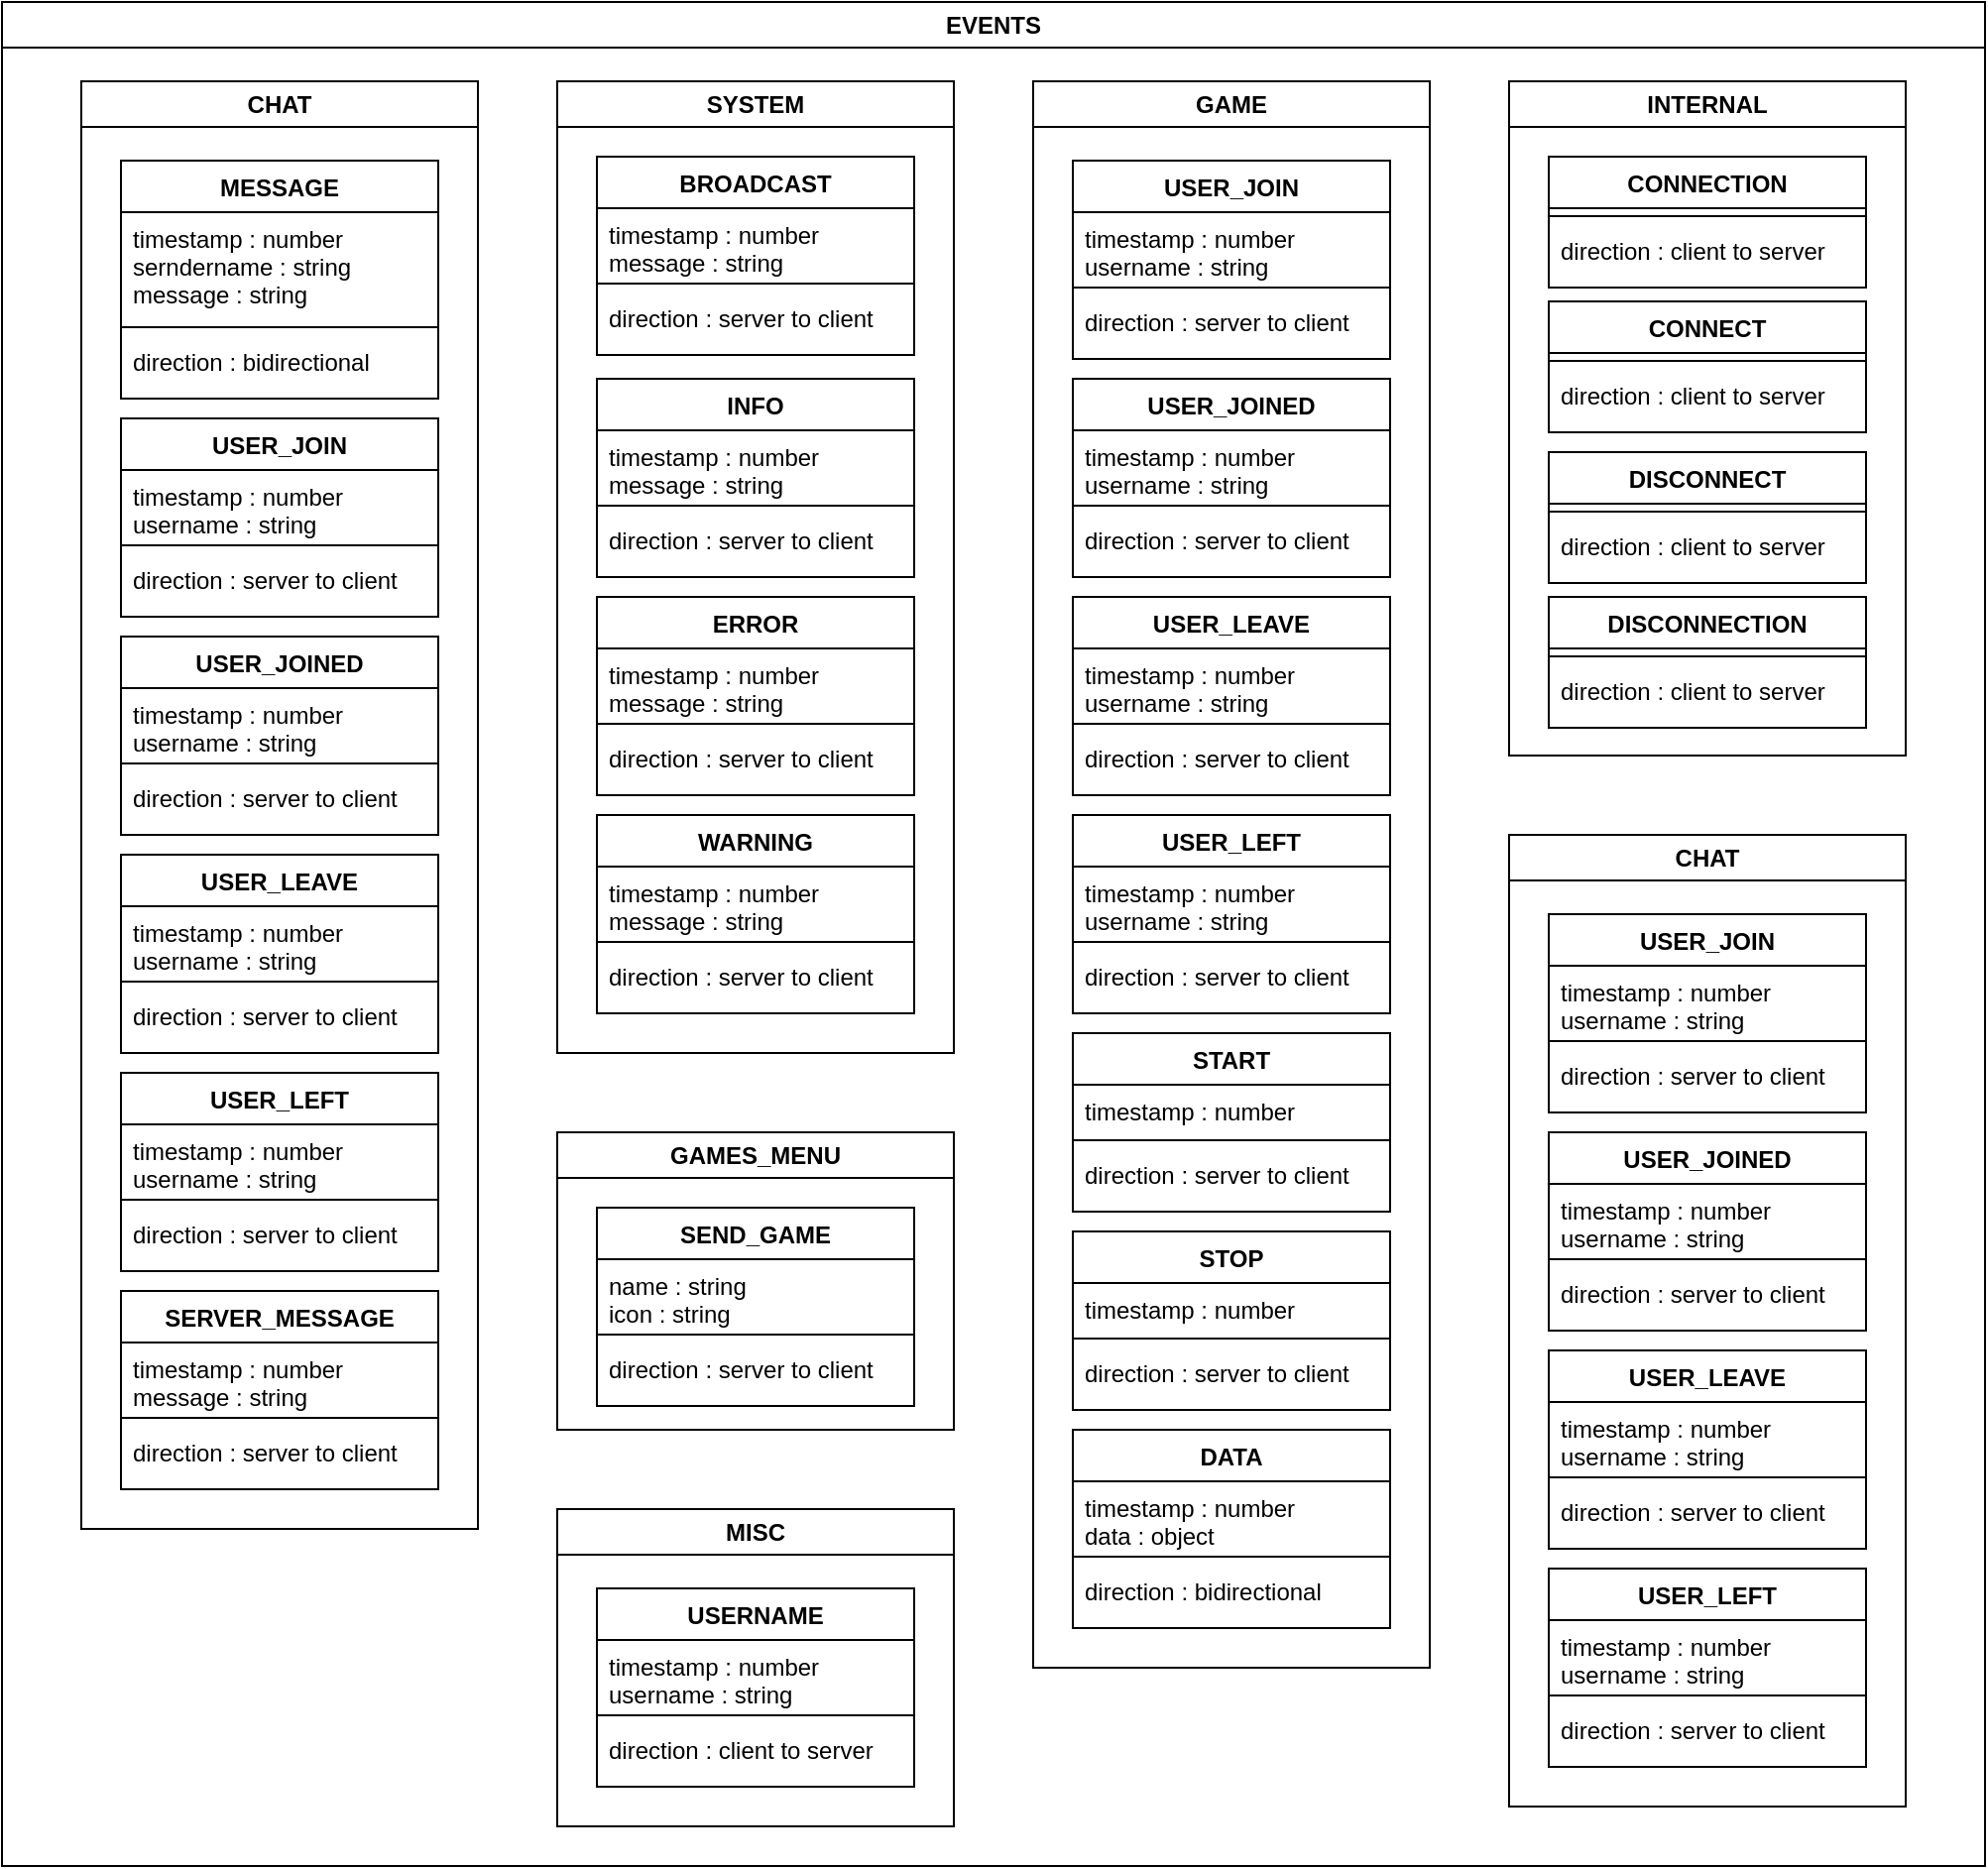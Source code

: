 <mxfile>
    <diagram id="11usCV_BxTx4HH2DjiwS" name="Page-1">
        <mxGraphModel dx="1553" dy="678" grid="1" gridSize="10" guides="1" tooltips="1" connect="1" arrows="1" fold="1" page="1" pageScale="1" pageWidth="850" pageHeight="1100" math="0" shadow="0">
            <root>
                <mxCell id="0"/>
                <mxCell id="1" parent="0"/>
                <mxCell id="2" value="EVENTS" style="swimlane;whiteSpace=wrap;html=1;" parent="1" vertex="1">
                    <mxGeometry x="40" y="40" width="1000" height="940" as="geometry">
                        <mxRectangle x="80" y="40" width="90" height="30" as="alternateBounds"/>
                    </mxGeometry>
                </mxCell>
                <mxCell id="3" value="CHAT" style="swimlane;whiteSpace=wrap;html=1;" parent="2" vertex="1">
                    <mxGeometry x="40" y="40" width="200" height="730" as="geometry"/>
                </mxCell>
                <mxCell id="9" value="MESSAGE" style="swimlane;fontStyle=1;align=center;verticalAlign=top;childLayout=stackLayout;horizontal=1;startSize=26;horizontalStack=0;resizeParent=1;resizeParentMax=0;resizeLast=0;collapsible=1;marginBottom=0;" parent="3" vertex="1">
                    <mxGeometry x="20" y="40" width="160" height="120" as="geometry"/>
                </mxCell>
                <mxCell id="10" value="timestamp : number&#10;serndername : string&#10;message : string" style="text;strokeColor=none;fillColor=none;align=left;verticalAlign=top;spacingLeft=4;spacingRight=4;overflow=hidden;rotatable=0;points=[[0,0.5],[1,0.5]];portConstraint=eastwest;" parent="9" vertex="1">
                    <mxGeometry y="26" width="160" height="54" as="geometry"/>
                </mxCell>
                <mxCell id="11" value="" style="line;strokeWidth=1;fillColor=none;align=left;verticalAlign=middle;spacingTop=-1;spacingLeft=3;spacingRight=3;rotatable=0;labelPosition=right;points=[];portConstraint=eastwest;strokeColor=inherit;" parent="9" vertex="1">
                    <mxGeometry y="80" width="160" height="8" as="geometry"/>
                </mxCell>
                <mxCell id="12" value="direction : bidirectional&#10;" style="text;strokeColor=none;fillColor=none;align=left;verticalAlign=top;spacingLeft=4;spacingRight=4;overflow=hidden;rotatable=0;points=[[0,0.5],[1,0.5]];portConstraint=eastwest;" parent="9" vertex="1">
                    <mxGeometry y="88" width="160" height="32" as="geometry"/>
                </mxCell>
                <mxCell id="13" value="USER_JOIN" style="swimlane;fontStyle=1;align=center;verticalAlign=top;childLayout=stackLayout;horizontal=1;startSize=26;horizontalStack=0;resizeParent=1;resizeParentMax=0;resizeLast=0;collapsible=1;marginBottom=0;" parent="3" vertex="1">
                    <mxGeometry x="20" y="170" width="160" height="100" as="geometry"/>
                </mxCell>
                <mxCell id="14" value="timestamp : number&#10;username : string" style="text;strokeColor=none;fillColor=none;align=left;verticalAlign=top;spacingLeft=4;spacingRight=4;overflow=hidden;rotatable=0;points=[[0,0.5],[1,0.5]];portConstraint=eastwest;" parent="13" vertex="1">
                    <mxGeometry y="26" width="160" height="34" as="geometry"/>
                </mxCell>
                <mxCell id="15" value="" style="line;strokeWidth=1;fillColor=none;align=left;verticalAlign=middle;spacingTop=-1;spacingLeft=3;spacingRight=3;rotatable=0;labelPosition=right;points=[];portConstraint=eastwest;strokeColor=inherit;" parent="13" vertex="1">
                    <mxGeometry y="60" width="160" height="8" as="geometry"/>
                </mxCell>
                <mxCell id="16" value="direction : server to client&#10;" style="text;strokeColor=none;fillColor=none;align=left;verticalAlign=top;spacingLeft=4;spacingRight=4;overflow=hidden;rotatable=0;points=[[0,0.5],[1,0.5]];portConstraint=eastwest;" parent="13" vertex="1">
                    <mxGeometry y="68" width="160" height="32" as="geometry"/>
                </mxCell>
                <mxCell id="17" value="USER_JOINED" style="swimlane;fontStyle=1;align=center;verticalAlign=top;childLayout=stackLayout;horizontal=1;startSize=26;horizontalStack=0;resizeParent=1;resizeParentMax=0;resizeLast=0;collapsible=1;marginBottom=0;" parent="3" vertex="1">
                    <mxGeometry x="20" y="280" width="160" height="100" as="geometry"/>
                </mxCell>
                <mxCell id="18" value="timestamp : number&#10;username : string" style="text;strokeColor=none;fillColor=none;align=left;verticalAlign=top;spacingLeft=4;spacingRight=4;overflow=hidden;rotatable=0;points=[[0,0.5],[1,0.5]];portConstraint=eastwest;" parent="17" vertex="1">
                    <mxGeometry y="26" width="160" height="34" as="geometry"/>
                </mxCell>
                <mxCell id="19" value="" style="line;strokeWidth=1;fillColor=none;align=left;verticalAlign=middle;spacingTop=-1;spacingLeft=3;spacingRight=3;rotatable=0;labelPosition=right;points=[];portConstraint=eastwest;strokeColor=inherit;" parent="17" vertex="1">
                    <mxGeometry y="60" width="160" height="8" as="geometry"/>
                </mxCell>
                <mxCell id="20" value="direction : server to client&#10;" style="text;strokeColor=none;fillColor=none;align=left;verticalAlign=top;spacingLeft=4;spacingRight=4;overflow=hidden;rotatable=0;points=[[0,0.5],[1,0.5]];portConstraint=eastwest;" parent="17" vertex="1">
                    <mxGeometry y="68" width="160" height="32" as="geometry"/>
                </mxCell>
                <mxCell id="21" value="USER_LEAVE" style="swimlane;fontStyle=1;align=center;verticalAlign=top;childLayout=stackLayout;horizontal=1;startSize=26;horizontalStack=0;resizeParent=1;resizeParentMax=0;resizeLast=0;collapsible=1;marginBottom=0;" parent="3" vertex="1">
                    <mxGeometry x="20" y="390" width="160" height="100" as="geometry"/>
                </mxCell>
                <mxCell id="22" value="timestamp : number&#10;username : string" style="text;strokeColor=none;fillColor=none;align=left;verticalAlign=top;spacingLeft=4;spacingRight=4;overflow=hidden;rotatable=0;points=[[0,0.5],[1,0.5]];portConstraint=eastwest;" parent="21" vertex="1">
                    <mxGeometry y="26" width="160" height="34" as="geometry"/>
                </mxCell>
                <mxCell id="23" value="" style="line;strokeWidth=1;fillColor=none;align=left;verticalAlign=middle;spacingTop=-1;spacingLeft=3;spacingRight=3;rotatable=0;labelPosition=right;points=[];portConstraint=eastwest;strokeColor=inherit;" parent="21" vertex="1">
                    <mxGeometry y="60" width="160" height="8" as="geometry"/>
                </mxCell>
                <mxCell id="24" value="direction : server to client&#10;" style="text;strokeColor=none;fillColor=none;align=left;verticalAlign=top;spacingLeft=4;spacingRight=4;overflow=hidden;rotatable=0;points=[[0,0.5],[1,0.5]];portConstraint=eastwest;" parent="21" vertex="1">
                    <mxGeometry y="68" width="160" height="32" as="geometry"/>
                </mxCell>
                <mxCell id="25" value="USER_LEFT" style="swimlane;fontStyle=1;align=center;verticalAlign=top;childLayout=stackLayout;horizontal=1;startSize=26;horizontalStack=0;resizeParent=1;resizeParentMax=0;resizeLast=0;collapsible=1;marginBottom=0;" parent="3" vertex="1">
                    <mxGeometry x="20" y="500" width="160" height="100" as="geometry"/>
                </mxCell>
                <mxCell id="26" value="timestamp : number&#10;username : string" style="text;strokeColor=none;fillColor=none;align=left;verticalAlign=top;spacingLeft=4;spacingRight=4;overflow=hidden;rotatable=0;points=[[0,0.5],[1,0.5]];portConstraint=eastwest;" parent="25" vertex="1">
                    <mxGeometry y="26" width="160" height="34" as="geometry"/>
                </mxCell>
                <mxCell id="27" value="" style="line;strokeWidth=1;fillColor=none;align=left;verticalAlign=middle;spacingTop=-1;spacingLeft=3;spacingRight=3;rotatable=0;labelPosition=right;points=[];portConstraint=eastwest;strokeColor=inherit;" parent="25" vertex="1">
                    <mxGeometry y="60" width="160" height="8" as="geometry"/>
                </mxCell>
                <mxCell id="28" value="direction : server to client&#10;" style="text;strokeColor=none;fillColor=none;align=left;verticalAlign=top;spacingLeft=4;spacingRight=4;overflow=hidden;rotatable=0;points=[[0,0.5],[1,0.5]];portConstraint=eastwest;" parent="25" vertex="1">
                    <mxGeometry y="68" width="160" height="32" as="geometry"/>
                </mxCell>
                <mxCell id="98" value="SERVER_MESSAGE" style="swimlane;fontStyle=1;align=center;verticalAlign=top;childLayout=stackLayout;horizontal=1;startSize=26;horizontalStack=0;resizeParent=1;resizeParentMax=0;resizeLast=0;collapsible=1;marginBottom=0;" parent="3" vertex="1">
                    <mxGeometry x="20" y="610" width="160" height="100" as="geometry"/>
                </mxCell>
                <mxCell id="99" value="timestamp : number&#10;message : string" style="text;strokeColor=none;fillColor=none;align=left;verticalAlign=top;spacingLeft=4;spacingRight=4;overflow=hidden;rotatable=0;points=[[0,0.5],[1,0.5]];portConstraint=eastwest;" parent="98" vertex="1">
                    <mxGeometry y="26" width="160" height="34" as="geometry"/>
                </mxCell>
                <mxCell id="100" value="" style="line;strokeWidth=1;fillColor=none;align=left;verticalAlign=middle;spacingTop=-1;spacingLeft=3;spacingRight=3;rotatable=0;labelPosition=right;points=[];portConstraint=eastwest;strokeColor=inherit;" parent="98" vertex="1">
                    <mxGeometry y="60" width="160" height="8" as="geometry"/>
                </mxCell>
                <mxCell id="101" value="direction : server to client&#10;" style="text;strokeColor=none;fillColor=none;align=left;verticalAlign=top;spacingLeft=4;spacingRight=4;overflow=hidden;rotatable=0;points=[[0,0.5],[1,0.5]];portConstraint=eastwest;" parent="98" vertex="1">
                    <mxGeometry y="68" width="160" height="32" as="geometry"/>
                </mxCell>
                <mxCell id="4" value="SYSTEM" style="swimlane;whiteSpace=wrap;html=1;" parent="2" vertex="1">
                    <mxGeometry x="280" y="40" width="200" height="490" as="geometry"/>
                </mxCell>
                <mxCell id="45" value="BROADCAST" style="swimlane;fontStyle=1;align=center;verticalAlign=top;childLayout=stackLayout;horizontal=1;startSize=26;horizontalStack=0;resizeParent=1;resizeParentMax=0;resizeLast=0;collapsible=1;marginBottom=0;" parent="4" vertex="1">
                    <mxGeometry x="20" y="38" width="160" height="100" as="geometry"/>
                </mxCell>
                <mxCell id="46" value="timestamp : number&#10;message : string" style="text;strokeColor=none;fillColor=none;align=left;verticalAlign=top;spacingLeft=4;spacingRight=4;overflow=hidden;rotatable=0;points=[[0,0.5],[1,0.5]];portConstraint=eastwest;" parent="45" vertex="1">
                    <mxGeometry y="26" width="160" height="34" as="geometry"/>
                </mxCell>
                <mxCell id="47" value="" style="line;strokeWidth=1;fillColor=none;align=left;verticalAlign=middle;spacingTop=-1;spacingLeft=3;spacingRight=3;rotatable=0;labelPosition=right;points=[];portConstraint=eastwest;strokeColor=inherit;" parent="45" vertex="1">
                    <mxGeometry y="60" width="160" height="8" as="geometry"/>
                </mxCell>
                <mxCell id="48" value="direction : server to client&#10;" style="text;strokeColor=none;fillColor=none;align=left;verticalAlign=top;spacingLeft=4;spacingRight=4;overflow=hidden;rotatable=0;points=[[0,0.5],[1,0.5]];portConstraint=eastwest;" parent="45" vertex="1">
                    <mxGeometry y="68" width="160" height="32" as="geometry"/>
                </mxCell>
                <mxCell id="49" value="INFO" style="swimlane;fontStyle=1;align=center;verticalAlign=top;childLayout=stackLayout;horizontal=1;startSize=26;horizontalStack=0;resizeParent=1;resizeParentMax=0;resizeLast=0;collapsible=1;marginBottom=0;" parent="4" vertex="1">
                    <mxGeometry x="20" y="150" width="160" height="100" as="geometry"/>
                </mxCell>
                <mxCell id="50" value="timestamp : number&#10;message : string" style="text;strokeColor=none;fillColor=none;align=left;verticalAlign=top;spacingLeft=4;spacingRight=4;overflow=hidden;rotatable=0;points=[[0,0.5],[1,0.5]];portConstraint=eastwest;" parent="49" vertex="1">
                    <mxGeometry y="26" width="160" height="34" as="geometry"/>
                </mxCell>
                <mxCell id="51" value="" style="line;strokeWidth=1;fillColor=none;align=left;verticalAlign=middle;spacingTop=-1;spacingLeft=3;spacingRight=3;rotatable=0;labelPosition=right;points=[];portConstraint=eastwest;strokeColor=inherit;" parent="49" vertex="1">
                    <mxGeometry y="60" width="160" height="8" as="geometry"/>
                </mxCell>
                <mxCell id="52" value="direction : server to client&#10;" style="text;strokeColor=none;fillColor=none;align=left;verticalAlign=top;spacingLeft=4;spacingRight=4;overflow=hidden;rotatable=0;points=[[0,0.5],[1,0.5]];portConstraint=eastwest;" parent="49" vertex="1">
                    <mxGeometry y="68" width="160" height="32" as="geometry"/>
                </mxCell>
                <mxCell id="53" value="ERROR" style="swimlane;fontStyle=1;align=center;verticalAlign=top;childLayout=stackLayout;horizontal=1;startSize=26;horizontalStack=0;resizeParent=1;resizeParentMax=0;resizeLast=0;collapsible=1;marginBottom=0;" parent="4" vertex="1">
                    <mxGeometry x="20" y="260" width="160" height="100" as="geometry"/>
                </mxCell>
                <mxCell id="54" value="timestamp : number&#10;message : string" style="text;strokeColor=none;fillColor=none;align=left;verticalAlign=top;spacingLeft=4;spacingRight=4;overflow=hidden;rotatable=0;points=[[0,0.5],[1,0.5]];portConstraint=eastwest;" parent="53" vertex="1">
                    <mxGeometry y="26" width="160" height="34" as="geometry"/>
                </mxCell>
                <mxCell id="55" value="" style="line;strokeWidth=1;fillColor=none;align=left;verticalAlign=middle;spacingTop=-1;spacingLeft=3;spacingRight=3;rotatable=0;labelPosition=right;points=[];portConstraint=eastwest;strokeColor=inherit;" parent="53" vertex="1">
                    <mxGeometry y="60" width="160" height="8" as="geometry"/>
                </mxCell>
                <mxCell id="56" value="direction : server to client&#10;" style="text;strokeColor=none;fillColor=none;align=left;verticalAlign=top;spacingLeft=4;spacingRight=4;overflow=hidden;rotatable=0;points=[[0,0.5],[1,0.5]];portConstraint=eastwest;" parent="53" vertex="1">
                    <mxGeometry y="68" width="160" height="32" as="geometry"/>
                </mxCell>
                <mxCell id="57" value="WARNING" style="swimlane;fontStyle=1;align=center;verticalAlign=top;childLayout=stackLayout;horizontal=1;startSize=26;horizontalStack=0;resizeParent=1;resizeParentMax=0;resizeLast=0;collapsible=1;marginBottom=0;" parent="4" vertex="1">
                    <mxGeometry x="20" y="370" width="160" height="100" as="geometry"/>
                </mxCell>
                <mxCell id="58" value="timestamp : number&#10;message : string" style="text;strokeColor=none;fillColor=none;align=left;verticalAlign=top;spacingLeft=4;spacingRight=4;overflow=hidden;rotatable=0;points=[[0,0.5],[1,0.5]];portConstraint=eastwest;" parent="57" vertex="1">
                    <mxGeometry y="26" width="160" height="34" as="geometry"/>
                </mxCell>
                <mxCell id="59" value="" style="line;strokeWidth=1;fillColor=none;align=left;verticalAlign=middle;spacingTop=-1;spacingLeft=3;spacingRight=3;rotatable=0;labelPosition=right;points=[];portConstraint=eastwest;strokeColor=inherit;" parent="57" vertex="1">
                    <mxGeometry y="60" width="160" height="8" as="geometry"/>
                </mxCell>
                <mxCell id="60" value="direction : server to client&#10;" style="text;strokeColor=none;fillColor=none;align=left;verticalAlign=top;spacingLeft=4;spacingRight=4;overflow=hidden;rotatable=0;points=[[0,0.5],[1,0.5]];portConstraint=eastwest;" parent="57" vertex="1">
                    <mxGeometry y="68" width="160" height="32" as="geometry"/>
                </mxCell>
                <mxCell id="5" value="GAME" style="swimlane;whiteSpace=wrap;html=1;" parent="2" vertex="1">
                    <mxGeometry x="520" y="40" width="200" height="800" as="geometry"/>
                </mxCell>
                <mxCell id="65" value="START" style="swimlane;fontStyle=1;align=center;verticalAlign=top;childLayout=stackLayout;horizontal=1;startSize=26;horizontalStack=0;resizeParent=1;resizeParentMax=0;resizeLast=0;collapsible=1;marginBottom=0;" parent="5" vertex="1">
                    <mxGeometry x="20" y="480" width="160" height="90" as="geometry"/>
                </mxCell>
                <mxCell id="66" value="timestamp : number" style="text;strokeColor=none;fillColor=none;align=left;verticalAlign=top;spacingLeft=4;spacingRight=4;overflow=hidden;rotatable=0;points=[[0,0.5],[1,0.5]];portConstraint=eastwest;" parent="65" vertex="1">
                    <mxGeometry y="26" width="160" height="24" as="geometry"/>
                </mxCell>
                <mxCell id="67" value="" style="line;strokeWidth=1;fillColor=none;align=left;verticalAlign=middle;spacingTop=-1;spacingLeft=3;spacingRight=3;rotatable=0;labelPosition=right;points=[];portConstraint=eastwest;strokeColor=inherit;" parent="65" vertex="1">
                    <mxGeometry y="50" width="160" height="8" as="geometry"/>
                </mxCell>
                <mxCell id="68" value="direction : server to client&#10;" style="text;strokeColor=none;fillColor=none;align=left;verticalAlign=top;spacingLeft=4;spacingRight=4;overflow=hidden;rotatable=0;points=[[0,0.5],[1,0.5]];portConstraint=eastwest;" parent="65" vertex="1">
                    <mxGeometry y="58" width="160" height="32" as="geometry"/>
                </mxCell>
                <mxCell id="69" value="STOP" style="swimlane;fontStyle=1;align=center;verticalAlign=top;childLayout=stackLayout;horizontal=1;startSize=26;horizontalStack=0;resizeParent=1;resizeParentMax=0;resizeLast=0;collapsible=1;marginBottom=0;" parent="5" vertex="1">
                    <mxGeometry x="20" y="580" width="160" height="90" as="geometry"/>
                </mxCell>
                <mxCell id="70" value="timestamp : number" style="text;strokeColor=none;fillColor=none;align=left;verticalAlign=top;spacingLeft=4;spacingRight=4;overflow=hidden;rotatable=0;points=[[0,0.5],[1,0.5]];portConstraint=eastwest;" parent="69" vertex="1">
                    <mxGeometry y="26" width="160" height="24" as="geometry"/>
                </mxCell>
                <mxCell id="71" value="" style="line;strokeWidth=1;fillColor=none;align=left;verticalAlign=middle;spacingTop=-1;spacingLeft=3;spacingRight=3;rotatable=0;labelPosition=right;points=[];portConstraint=eastwest;strokeColor=inherit;" parent="69" vertex="1">
                    <mxGeometry y="50" width="160" height="8" as="geometry"/>
                </mxCell>
                <mxCell id="72" value="direction : server to client&#10;" style="text;strokeColor=none;fillColor=none;align=left;verticalAlign=top;spacingLeft=4;spacingRight=4;overflow=hidden;rotatable=0;points=[[0,0.5],[1,0.5]];portConstraint=eastwest;" parent="69" vertex="1">
                    <mxGeometry y="58" width="160" height="32" as="geometry"/>
                </mxCell>
                <mxCell id="73" value="DATA" style="swimlane;fontStyle=1;align=center;verticalAlign=top;childLayout=stackLayout;horizontal=1;startSize=26;horizontalStack=0;resizeParent=1;resizeParentMax=0;resizeLast=0;collapsible=1;marginBottom=0;" parent="5" vertex="1">
                    <mxGeometry x="20" y="680" width="160" height="100" as="geometry"/>
                </mxCell>
                <mxCell id="74" value="timestamp : number&#10;data : object" style="text;strokeColor=none;fillColor=none;align=left;verticalAlign=top;spacingLeft=4;spacingRight=4;overflow=hidden;rotatable=0;points=[[0,0.5],[1,0.5]];portConstraint=eastwest;" parent="73" vertex="1">
                    <mxGeometry y="26" width="160" height="34" as="geometry"/>
                </mxCell>
                <mxCell id="75" value="" style="line;strokeWidth=1;fillColor=none;align=left;verticalAlign=middle;spacingTop=-1;spacingLeft=3;spacingRight=3;rotatable=0;labelPosition=right;points=[];portConstraint=eastwest;strokeColor=inherit;" parent="73" vertex="1">
                    <mxGeometry y="60" width="160" height="8" as="geometry"/>
                </mxCell>
                <mxCell id="76" value="direction : bidirectional" style="text;strokeColor=none;fillColor=none;align=left;verticalAlign=top;spacingLeft=4;spacingRight=4;overflow=hidden;rotatable=0;points=[[0,0.5],[1,0.5]];portConstraint=eastwest;" parent="73" vertex="1">
                    <mxGeometry y="68" width="160" height="32" as="geometry"/>
                </mxCell>
                <mxCell id="33" value="USER_JOINED" style="swimlane;fontStyle=1;align=center;verticalAlign=top;childLayout=stackLayout;horizontal=1;startSize=26;horizontalStack=0;resizeParent=1;resizeParentMax=0;resizeLast=0;collapsible=1;marginBottom=0;" parent="5" vertex="1">
                    <mxGeometry x="20" y="150" width="160" height="100" as="geometry"/>
                </mxCell>
                <mxCell id="34" value="timestamp : number&#10;username : string" style="text;strokeColor=none;fillColor=none;align=left;verticalAlign=top;spacingLeft=4;spacingRight=4;overflow=hidden;rotatable=0;points=[[0,0.5],[1,0.5]];portConstraint=eastwest;" parent="33" vertex="1">
                    <mxGeometry y="26" width="160" height="34" as="geometry"/>
                </mxCell>
                <mxCell id="35" value="" style="line;strokeWidth=1;fillColor=none;align=left;verticalAlign=middle;spacingTop=-1;spacingLeft=3;spacingRight=3;rotatable=0;labelPosition=right;points=[];portConstraint=eastwest;strokeColor=inherit;" parent="33" vertex="1">
                    <mxGeometry y="60" width="160" height="8" as="geometry"/>
                </mxCell>
                <mxCell id="36" value="direction : server to client&#10;" style="text;strokeColor=none;fillColor=none;align=left;verticalAlign=top;spacingLeft=4;spacingRight=4;overflow=hidden;rotatable=0;points=[[0,0.5],[1,0.5]];portConstraint=eastwest;" parent="33" vertex="1">
                    <mxGeometry y="68" width="160" height="32" as="geometry"/>
                </mxCell>
                <mxCell id="37" value="USER_LEAVE" style="swimlane;fontStyle=1;align=center;verticalAlign=top;childLayout=stackLayout;horizontal=1;startSize=26;horizontalStack=0;resizeParent=1;resizeParentMax=0;resizeLast=0;collapsible=1;marginBottom=0;" parent="5" vertex="1">
                    <mxGeometry x="20" y="260" width="160" height="100" as="geometry"/>
                </mxCell>
                <mxCell id="38" value="timestamp : number&#10;username : string" style="text;strokeColor=none;fillColor=none;align=left;verticalAlign=top;spacingLeft=4;spacingRight=4;overflow=hidden;rotatable=0;points=[[0,0.5],[1,0.5]];portConstraint=eastwest;" parent="37" vertex="1">
                    <mxGeometry y="26" width="160" height="34" as="geometry"/>
                </mxCell>
                <mxCell id="39" value="" style="line;strokeWidth=1;fillColor=none;align=left;verticalAlign=middle;spacingTop=-1;spacingLeft=3;spacingRight=3;rotatable=0;labelPosition=right;points=[];portConstraint=eastwest;strokeColor=inherit;" parent="37" vertex="1">
                    <mxGeometry y="60" width="160" height="8" as="geometry"/>
                </mxCell>
                <mxCell id="40" value="direction : server to client&#10;" style="text;strokeColor=none;fillColor=none;align=left;verticalAlign=top;spacingLeft=4;spacingRight=4;overflow=hidden;rotatable=0;points=[[0,0.5],[1,0.5]];portConstraint=eastwest;" parent="37" vertex="1">
                    <mxGeometry y="68" width="160" height="32" as="geometry"/>
                </mxCell>
                <mxCell id="41" value="USER_LEFT" style="swimlane;fontStyle=1;align=center;verticalAlign=top;childLayout=stackLayout;horizontal=1;startSize=26;horizontalStack=0;resizeParent=1;resizeParentMax=0;resizeLast=0;collapsible=1;marginBottom=0;" parent="5" vertex="1">
                    <mxGeometry x="20" y="370" width="160" height="100" as="geometry"/>
                </mxCell>
                <mxCell id="42" value="timestamp : number&#10;username : string" style="text;strokeColor=none;fillColor=none;align=left;verticalAlign=top;spacingLeft=4;spacingRight=4;overflow=hidden;rotatable=0;points=[[0,0.5],[1,0.5]];portConstraint=eastwest;" parent="41" vertex="1">
                    <mxGeometry y="26" width="160" height="34" as="geometry"/>
                </mxCell>
                <mxCell id="43" value="" style="line;strokeWidth=1;fillColor=none;align=left;verticalAlign=middle;spacingTop=-1;spacingLeft=3;spacingRight=3;rotatable=0;labelPosition=right;points=[];portConstraint=eastwest;strokeColor=inherit;" parent="41" vertex="1">
                    <mxGeometry y="60" width="160" height="8" as="geometry"/>
                </mxCell>
                <mxCell id="44" value="direction : server to client&#10;" style="text;strokeColor=none;fillColor=none;align=left;verticalAlign=top;spacingLeft=4;spacingRight=4;overflow=hidden;rotatable=0;points=[[0,0.5],[1,0.5]];portConstraint=eastwest;" parent="41" vertex="1">
                    <mxGeometry y="68" width="160" height="32" as="geometry"/>
                </mxCell>
                <mxCell id="29" value="USER_JOIN" style="swimlane;fontStyle=1;align=center;verticalAlign=top;childLayout=stackLayout;horizontal=1;startSize=26;horizontalStack=0;resizeParent=1;resizeParentMax=0;resizeLast=0;collapsible=1;marginBottom=0;" parent="5" vertex="1">
                    <mxGeometry x="20" y="40" width="160" height="100" as="geometry"/>
                </mxCell>
                <mxCell id="30" value="timestamp : number&#10;username : string" style="text;strokeColor=none;fillColor=none;align=left;verticalAlign=top;spacingLeft=4;spacingRight=4;overflow=hidden;rotatable=0;points=[[0,0.5],[1,0.5]];portConstraint=eastwest;" parent="29" vertex="1">
                    <mxGeometry y="26" width="160" height="34" as="geometry"/>
                </mxCell>
                <mxCell id="31" value="" style="line;strokeWidth=1;fillColor=none;align=left;verticalAlign=middle;spacingTop=-1;spacingLeft=3;spacingRight=3;rotatable=0;labelPosition=right;points=[];portConstraint=eastwest;strokeColor=inherit;" parent="29" vertex="1">
                    <mxGeometry y="60" width="160" height="8" as="geometry"/>
                </mxCell>
                <mxCell id="32" value="direction : server to client&#10;" style="text;strokeColor=none;fillColor=none;align=left;verticalAlign=top;spacingLeft=4;spacingRight=4;overflow=hidden;rotatable=0;points=[[0,0.5],[1,0.5]];portConstraint=eastwest;" parent="29" vertex="1">
                    <mxGeometry y="68" width="160" height="32" as="geometry"/>
                </mxCell>
                <mxCell id="6" value="GAMES_MENU" style="swimlane;whiteSpace=wrap;html=1;align=center;" parent="2" vertex="1">
                    <mxGeometry x="280" y="570" width="200" height="150" as="geometry"/>
                </mxCell>
                <mxCell id="77" value="SEND_GAME" style="swimlane;fontStyle=1;align=center;verticalAlign=top;childLayout=stackLayout;horizontal=1;startSize=26;horizontalStack=0;resizeParent=1;resizeParentMax=0;resizeLast=0;collapsible=1;marginBottom=0;" parent="6" vertex="1">
                    <mxGeometry x="20" y="38" width="160" height="100" as="geometry"/>
                </mxCell>
                <mxCell id="78" value="name : string&#10;icon : string" style="text;strokeColor=none;fillColor=none;align=left;verticalAlign=top;spacingLeft=4;spacingRight=4;overflow=hidden;rotatable=0;points=[[0,0.5],[1,0.5]];portConstraint=eastwest;" parent="77" vertex="1">
                    <mxGeometry y="26" width="160" height="34" as="geometry"/>
                </mxCell>
                <mxCell id="79" value="" style="line;strokeWidth=1;fillColor=none;align=left;verticalAlign=middle;spacingTop=-1;spacingLeft=3;spacingRight=3;rotatable=0;labelPosition=right;points=[];portConstraint=eastwest;strokeColor=inherit;" parent="77" vertex="1">
                    <mxGeometry y="60" width="160" height="8" as="geometry"/>
                </mxCell>
                <mxCell id="80" value="direction : server to client&#10;" style="text;strokeColor=none;fillColor=none;align=left;verticalAlign=top;spacingLeft=4;spacingRight=4;overflow=hidden;rotatable=0;points=[[0,0.5],[1,0.5]];portConstraint=eastwest;" parent="77" vertex="1">
                    <mxGeometry y="68" width="160" height="32" as="geometry"/>
                </mxCell>
                <mxCell id="7" value="MISC" style="swimlane;whiteSpace=wrap;html=1;align=center;" parent="2" vertex="1">
                    <mxGeometry x="280" y="760" width="200" height="160" as="geometry"/>
                </mxCell>
                <mxCell id="81" value="USERNAME" style="swimlane;fontStyle=1;align=center;verticalAlign=top;childLayout=stackLayout;horizontal=1;startSize=26;horizontalStack=0;resizeParent=1;resizeParentMax=0;resizeLast=0;collapsible=1;marginBottom=0;" parent="7" vertex="1">
                    <mxGeometry x="20" y="40" width="160" height="100" as="geometry"/>
                </mxCell>
                <mxCell id="82" value="timestamp : number&#10;username : string" style="text;strokeColor=none;fillColor=none;align=left;verticalAlign=top;spacingLeft=4;spacingRight=4;overflow=hidden;rotatable=0;points=[[0,0.5],[1,0.5]];portConstraint=eastwest;" parent="81" vertex="1">
                    <mxGeometry y="26" width="160" height="34" as="geometry"/>
                </mxCell>
                <mxCell id="83" value="" style="line;strokeWidth=1;fillColor=none;align=left;verticalAlign=middle;spacingTop=-1;spacingLeft=3;spacingRight=3;rotatable=0;labelPosition=right;points=[];portConstraint=eastwest;strokeColor=inherit;" parent="81" vertex="1">
                    <mxGeometry y="60" width="160" height="8" as="geometry"/>
                </mxCell>
                <mxCell id="84" value="direction : client to server" style="text;strokeColor=none;fillColor=none;align=left;verticalAlign=top;spacingLeft=4;spacingRight=4;overflow=hidden;rotatable=0;points=[[0,0.5],[1,0.5]];portConstraint=eastwest;" parent="81" vertex="1">
                    <mxGeometry y="68" width="160" height="32" as="geometry"/>
                </mxCell>
                <mxCell id="8" value="INTERNAL" style="swimlane;whiteSpace=wrap;html=1;align=center;" parent="2" vertex="1">
                    <mxGeometry x="760" y="40" width="200" height="340" as="geometry"/>
                </mxCell>
                <mxCell id="85" value="CONNECTION" style="swimlane;fontStyle=1;align=center;verticalAlign=top;childLayout=stackLayout;horizontal=1;startSize=26;horizontalStack=0;resizeParent=1;resizeParentMax=0;resizeLast=0;collapsible=1;marginBottom=0;" parent="8" vertex="1">
                    <mxGeometry x="20" y="38" width="160" height="66" as="geometry"/>
                </mxCell>
                <mxCell id="87" value="" style="line;strokeWidth=1;fillColor=none;align=left;verticalAlign=middle;spacingTop=-1;spacingLeft=3;spacingRight=3;rotatable=0;labelPosition=right;points=[];portConstraint=eastwest;strokeColor=inherit;" parent="85" vertex="1">
                    <mxGeometry y="26" width="160" height="8" as="geometry"/>
                </mxCell>
                <mxCell id="88" value="direction : client to server" style="text;strokeColor=none;fillColor=none;align=left;verticalAlign=top;spacingLeft=4;spacingRight=4;overflow=hidden;rotatable=0;points=[[0,0.5],[1,0.5]];portConstraint=eastwest;" parent="85" vertex="1">
                    <mxGeometry y="34" width="160" height="32" as="geometry"/>
                </mxCell>
                <mxCell id="89" value="CONNECT" style="swimlane;fontStyle=1;align=center;verticalAlign=top;childLayout=stackLayout;horizontal=1;startSize=26;horizontalStack=0;resizeParent=1;resizeParentMax=0;resizeLast=0;collapsible=1;marginBottom=0;" parent="8" vertex="1">
                    <mxGeometry x="20" y="111" width="160" height="66" as="geometry"/>
                </mxCell>
                <mxCell id="90" value="" style="line;strokeWidth=1;fillColor=none;align=left;verticalAlign=middle;spacingTop=-1;spacingLeft=3;spacingRight=3;rotatable=0;labelPosition=right;points=[];portConstraint=eastwest;strokeColor=inherit;" parent="89" vertex="1">
                    <mxGeometry y="26" width="160" height="8" as="geometry"/>
                </mxCell>
                <mxCell id="91" value="direction : client to server" style="text;strokeColor=none;fillColor=none;align=left;verticalAlign=top;spacingLeft=4;spacingRight=4;overflow=hidden;rotatable=0;points=[[0,0.5],[1,0.5]];portConstraint=eastwest;" parent="89" vertex="1">
                    <mxGeometry y="34" width="160" height="32" as="geometry"/>
                </mxCell>
                <mxCell id="92" value="DISCONNECT" style="swimlane;fontStyle=1;align=center;verticalAlign=top;childLayout=stackLayout;horizontal=1;startSize=26;horizontalStack=0;resizeParent=1;resizeParentMax=0;resizeLast=0;collapsible=1;marginBottom=0;" parent="8" vertex="1">
                    <mxGeometry x="20" y="187" width="160" height="66" as="geometry"/>
                </mxCell>
                <mxCell id="93" value="" style="line;strokeWidth=1;fillColor=none;align=left;verticalAlign=middle;spacingTop=-1;spacingLeft=3;spacingRight=3;rotatable=0;labelPosition=right;points=[];portConstraint=eastwest;strokeColor=inherit;" parent="92" vertex="1">
                    <mxGeometry y="26" width="160" height="8" as="geometry"/>
                </mxCell>
                <mxCell id="94" value="direction : client to server" style="text;strokeColor=none;fillColor=none;align=left;verticalAlign=top;spacingLeft=4;spacingRight=4;overflow=hidden;rotatable=0;points=[[0,0.5],[1,0.5]];portConstraint=eastwest;" parent="92" vertex="1">
                    <mxGeometry y="34" width="160" height="32" as="geometry"/>
                </mxCell>
                <mxCell id="95" value="DISCONNECTION" style="swimlane;fontStyle=1;align=center;verticalAlign=top;childLayout=stackLayout;horizontal=1;startSize=26;horizontalStack=0;resizeParent=1;resizeParentMax=0;resizeLast=0;collapsible=1;marginBottom=0;" parent="8" vertex="1">
                    <mxGeometry x="20" y="260" width="160" height="66" as="geometry"/>
                </mxCell>
                <mxCell id="96" value="" style="line;strokeWidth=1;fillColor=none;align=left;verticalAlign=middle;spacingTop=-1;spacingLeft=3;spacingRight=3;rotatable=0;labelPosition=right;points=[];portConstraint=eastwest;strokeColor=inherit;" parent="95" vertex="1">
                    <mxGeometry y="26" width="160" height="8" as="geometry"/>
                </mxCell>
                <mxCell id="97" value="direction : client to server" style="text;strokeColor=none;fillColor=none;align=left;verticalAlign=top;spacingLeft=4;spacingRight=4;overflow=hidden;rotatable=0;points=[[0,0.5],[1,0.5]];portConstraint=eastwest;" parent="95" vertex="1">
                    <mxGeometry y="34" width="160" height="32" as="geometry"/>
                </mxCell>
                <mxCell id="102" value="CHAT" style="swimlane;whiteSpace=wrap;html=1;" vertex="1" parent="2">
                    <mxGeometry x="760" y="420" width="200" height="490" as="geometry"/>
                </mxCell>
                <mxCell id="107" value="USER_JOIN" style="swimlane;fontStyle=1;align=center;verticalAlign=top;childLayout=stackLayout;horizontal=1;startSize=26;horizontalStack=0;resizeParent=1;resizeParentMax=0;resizeLast=0;collapsible=1;marginBottom=0;" vertex="1" parent="102">
                    <mxGeometry x="20" y="40" width="160" height="100" as="geometry"/>
                </mxCell>
                <mxCell id="108" value="timestamp : number&#10;username : string" style="text;strokeColor=none;fillColor=none;align=left;verticalAlign=top;spacingLeft=4;spacingRight=4;overflow=hidden;rotatable=0;points=[[0,0.5],[1,0.5]];portConstraint=eastwest;" vertex="1" parent="107">
                    <mxGeometry y="26" width="160" height="34" as="geometry"/>
                </mxCell>
                <mxCell id="109" value="" style="line;strokeWidth=1;fillColor=none;align=left;verticalAlign=middle;spacingTop=-1;spacingLeft=3;spacingRight=3;rotatable=0;labelPosition=right;points=[];portConstraint=eastwest;strokeColor=inherit;" vertex="1" parent="107">
                    <mxGeometry y="60" width="160" height="8" as="geometry"/>
                </mxCell>
                <mxCell id="110" value="direction : server to client&#10;" style="text;strokeColor=none;fillColor=none;align=left;verticalAlign=top;spacingLeft=4;spacingRight=4;overflow=hidden;rotatable=0;points=[[0,0.5],[1,0.5]];portConstraint=eastwest;" vertex="1" parent="107">
                    <mxGeometry y="68" width="160" height="32" as="geometry"/>
                </mxCell>
                <mxCell id="111" value="USER_JOINED" style="swimlane;fontStyle=1;align=center;verticalAlign=top;childLayout=stackLayout;horizontal=1;startSize=26;horizontalStack=0;resizeParent=1;resizeParentMax=0;resizeLast=0;collapsible=1;marginBottom=0;" vertex="1" parent="102">
                    <mxGeometry x="20" y="150" width="160" height="100" as="geometry"/>
                </mxCell>
                <mxCell id="112" value="timestamp : number&#10;username : string" style="text;strokeColor=none;fillColor=none;align=left;verticalAlign=top;spacingLeft=4;spacingRight=4;overflow=hidden;rotatable=0;points=[[0,0.5],[1,0.5]];portConstraint=eastwest;" vertex="1" parent="111">
                    <mxGeometry y="26" width="160" height="34" as="geometry"/>
                </mxCell>
                <mxCell id="113" value="" style="line;strokeWidth=1;fillColor=none;align=left;verticalAlign=middle;spacingTop=-1;spacingLeft=3;spacingRight=3;rotatable=0;labelPosition=right;points=[];portConstraint=eastwest;strokeColor=inherit;" vertex="1" parent="111">
                    <mxGeometry y="60" width="160" height="8" as="geometry"/>
                </mxCell>
                <mxCell id="114" value="direction : server to client&#10;" style="text;strokeColor=none;fillColor=none;align=left;verticalAlign=top;spacingLeft=4;spacingRight=4;overflow=hidden;rotatable=0;points=[[0,0.5],[1,0.5]];portConstraint=eastwest;" vertex="1" parent="111">
                    <mxGeometry y="68" width="160" height="32" as="geometry"/>
                </mxCell>
                <mxCell id="115" value="USER_LEAVE" style="swimlane;fontStyle=1;align=center;verticalAlign=top;childLayout=stackLayout;horizontal=1;startSize=26;horizontalStack=0;resizeParent=1;resizeParentMax=0;resizeLast=0;collapsible=1;marginBottom=0;" vertex="1" parent="102">
                    <mxGeometry x="20" y="260" width="160" height="100" as="geometry"/>
                </mxCell>
                <mxCell id="116" value="timestamp : number&#10;username : string" style="text;strokeColor=none;fillColor=none;align=left;verticalAlign=top;spacingLeft=4;spacingRight=4;overflow=hidden;rotatable=0;points=[[0,0.5],[1,0.5]];portConstraint=eastwest;" vertex="1" parent="115">
                    <mxGeometry y="26" width="160" height="34" as="geometry"/>
                </mxCell>
                <mxCell id="117" value="" style="line;strokeWidth=1;fillColor=none;align=left;verticalAlign=middle;spacingTop=-1;spacingLeft=3;spacingRight=3;rotatable=0;labelPosition=right;points=[];portConstraint=eastwest;strokeColor=inherit;" vertex="1" parent="115">
                    <mxGeometry y="60" width="160" height="8" as="geometry"/>
                </mxCell>
                <mxCell id="118" value="direction : server to client&#10;" style="text;strokeColor=none;fillColor=none;align=left;verticalAlign=top;spacingLeft=4;spacingRight=4;overflow=hidden;rotatable=0;points=[[0,0.5],[1,0.5]];portConstraint=eastwest;" vertex="1" parent="115">
                    <mxGeometry y="68" width="160" height="32" as="geometry"/>
                </mxCell>
                <mxCell id="119" value="USER_LEFT" style="swimlane;fontStyle=1;align=center;verticalAlign=top;childLayout=stackLayout;horizontal=1;startSize=26;horizontalStack=0;resizeParent=1;resizeParentMax=0;resizeLast=0;collapsible=1;marginBottom=0;" vertex="1" parent="102">
                    <mxGeometry x="20" y="370" width="160" height="100" as="geometry"/>
                </mxCell>
                <mxCell id="120" value="timestamp : number&#10;username : string" style="text;strokeColor=none;fillColor=none;align=left;verticalAlign=top;spacingLeft=4;spacingRight=4;overflow=hidden;rotatable=0;points=[[0,0.5],[1,0.5]];portConstraint=eastwest;" vertex="1" parent="119">
                    <mxGeometry y="26" width="160" height="34" as="geometry"/>
                </mxCell>
                <mxCell id="121" value="" style="line;strokeWidth=1;fillColor=none;align=left;verticalAlign=middle;spacingTop=-1;spacingLeft=3;spacingRight=3;rotatable=0;labelPosition=right;points=[];portConstraint=eastwest;strokeColor=inherit;" vertex="1" parent="119">
                    <mxGeometry y="60" width="160" height="8" as="geometry"/>
                </mxCell>
                <mxCell id="122" value="direction : server to client&#10;" style="text;strokeColor=none;fillColor=none;align=left;verticalAlign=top;spacingLeft=4;spacingRight=4;overflow=hidden;rotatable=0;points=[[0,0.5],[1,0.5]];portConstraint=eastwest;" vertex="1" parent="119">
                    <mxGeometry y="68" width="160" height="32" as="geometry"/>
                </mxCell>
            </root>
        </mxGraphModel>
    </diagram>
</mxfile>